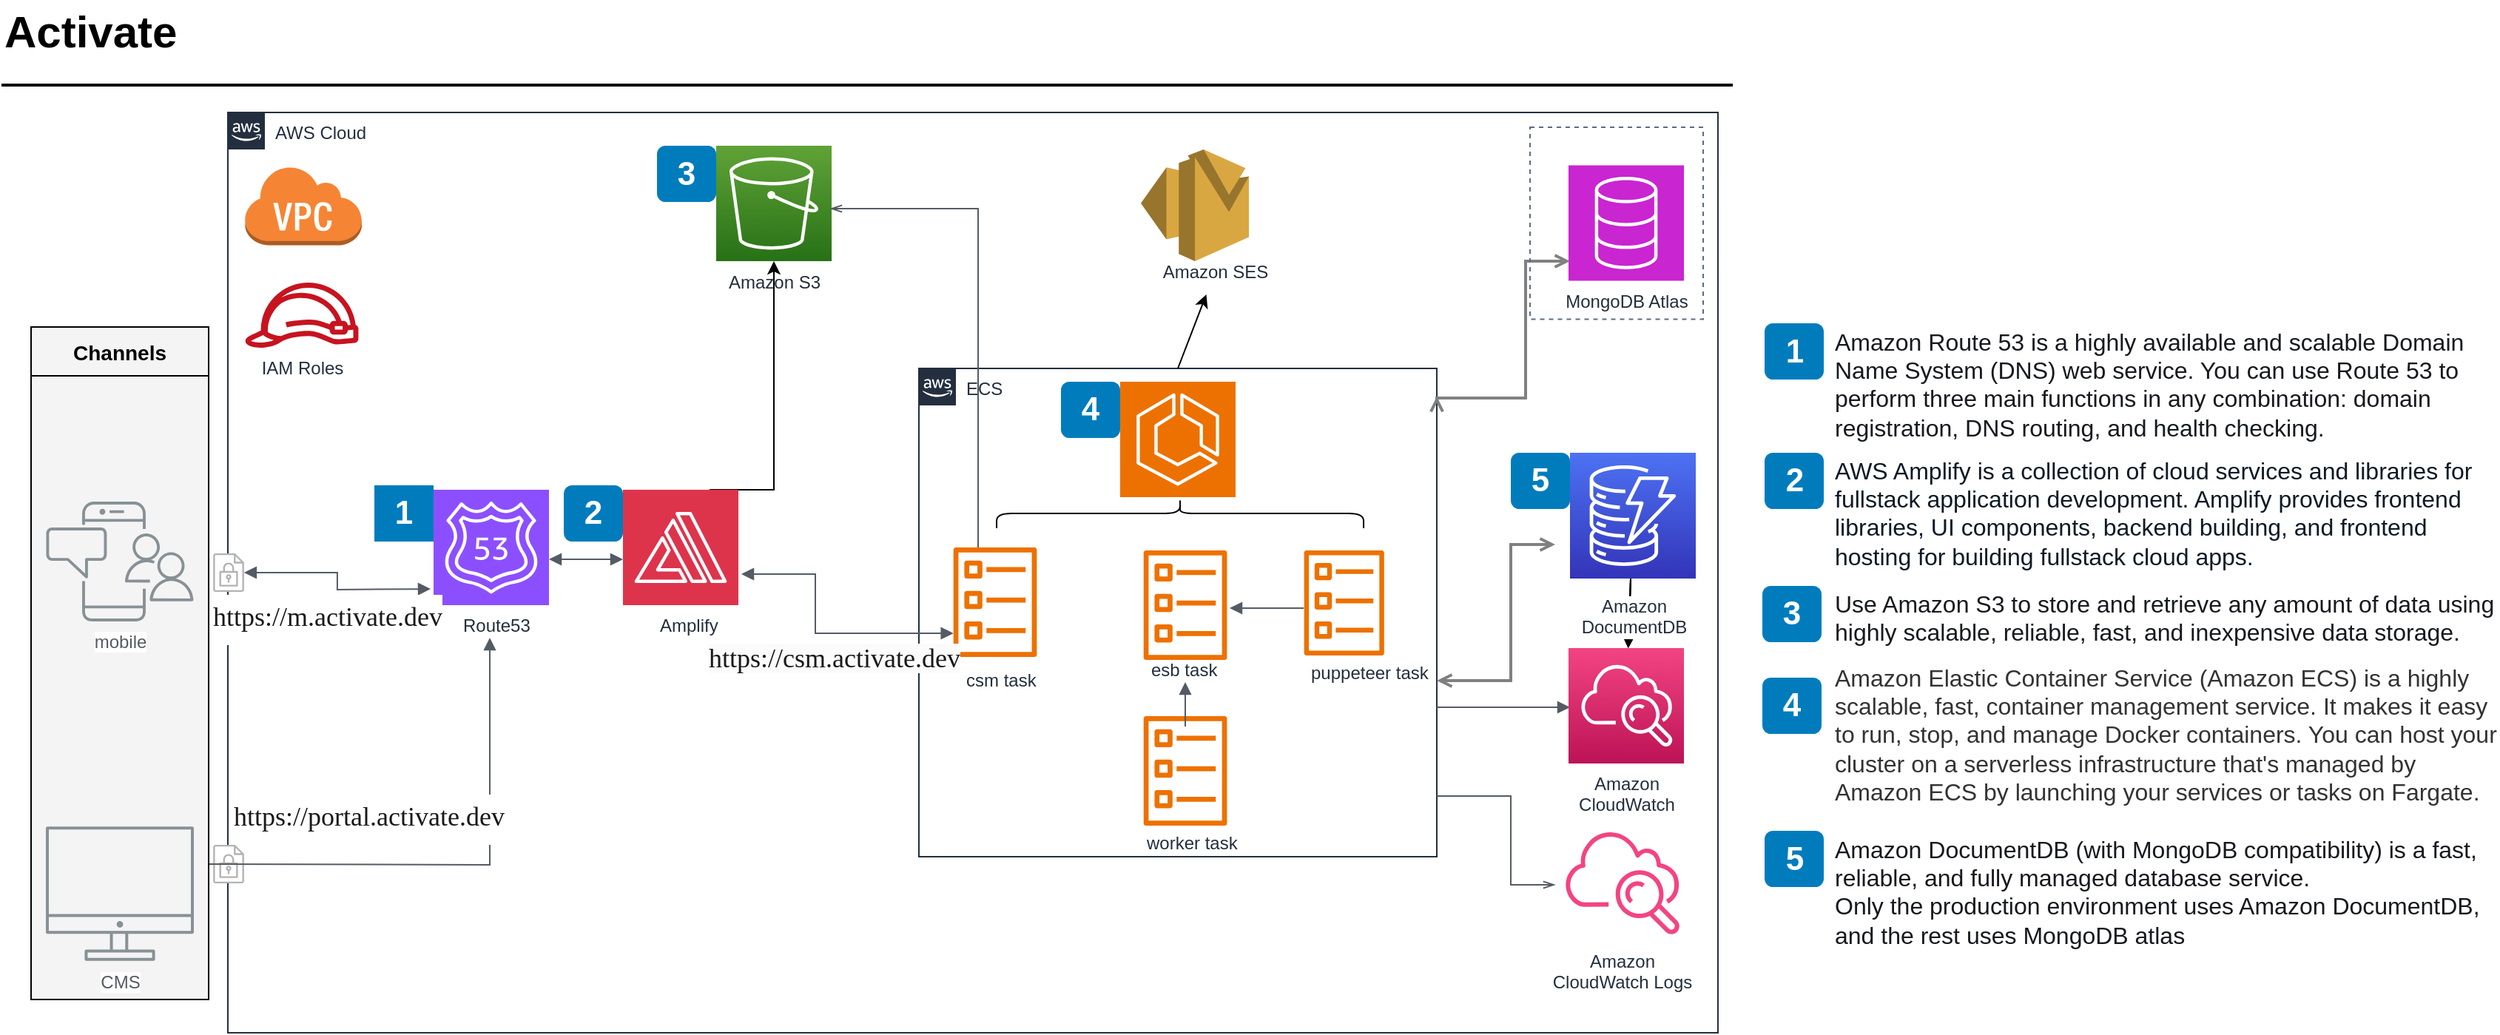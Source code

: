 <mxfile version="24.6.5" type="github">
  <diagram id="oN_dZjyq7tLWCpyC6PZo" name="Page-3">
    <mxGraphModel dx="2524" dy="353" grid="1" gridSize="10" guides="1" tooltips="1" connect="1" arrows="1" fold="1" page="1" pageScale="1" pageWidth="850" pageHeight="1100" math="0" shadow="0">
      <root>
        <mxCell id="0" />
        <mxCell id="1" parent="0" />
        <mxCell id="nvhKP5HM8xwmb2Cr7Fva-1" value="AWS Cloud" style="points=[[0,0],[0.25,0],[0.5,0],[0.75,0],[1,0],[1,0.25],[1,0.5],[1,0.75],[1,1],[0.75,1],[0.5,1],[0.25,1],[0,1],[0,0.75],[0,0.5],[0,0.25]];outlineConnect=0;gradientColor=none;html=1;whiteSpace=wrap;fontSize=12;fontStyle=0;shape=mxgraph.aws4.group;grIcon=mxgraph.aws4.group_aws_cloud_alt;strokeColor=#232F3E;fillColor=none;verticalAlign=top;align=left;spacingLeft=30;fontColor=#232F3E;dashed=0;labelBackgroundColor=none;container=1;pointerEvents=0;collapsible=0;recursiveResize=0;" vertex="1" parent="1">
          <mxGeometry x="-697" y="88" width="1007" height="622" as="geometry" />
        </mxCell>
        <mxCell id="2ERiE-DVfAWmRAEf4H8A-1" value="" style="sketch=0;points=[[0,0,0],[0.25,0,0],[0.5,0,0],[0.75,0,0],[1,0,0],[0,1,0],[0.25,1,0],[0.5,1,0],[0.75,1,0],[1,1,0],[0,0.25,0],[0,0.5,0],[0,0.75,0],[1,0.25,0],[1,0.5,0],[1,0.75,0]];outlineConnect=0;fontColor=#232F3E;fillColor=#8C4FFF;strokeColor=#ffffff;dashed=0;verticalLabelPosition=bottom;verticalAlign=top;align=center;html=1;fontSize=12;fontStyle=0;aspect=fixed;shape=mxgraph.aws4.resourceIcon;resIcon=mxgraph.aws4.route_53;" vertex="1" parent="nvhKP5HM8xwmb2Cr7Fva-1">
          <mxGeometry x="139" y="255" width="78" height="78" as="geometry" />
        </mxCell>
        <mxCell id="nvhKP5HM8xwmb2Cr7Fva-65" value="Amazon S3" style="outlineConnect=0;fontColor=#232F3E;gradientColor=#60A337;gradientDirection=north;fillColor=#277116;strokeColor=#ffffff;dashed=0;verticalLabelPosition=bottom;verticalAlign=top;align=center;html=1;fontSize=12;fontStyle=0;aspect=fixed;shape=mxgraph.aws4.resourceIcon;resIcon=mxgraph.aws4.s3;labelBackgroundColor=none;" vertex="1" parent="nvhKP5HM8xwmb2Cr7Fva-1">
          <mxGeometry x="330" y="22.5" width="78" height="78" as="geometry" />
        </mxCell>
        <mxCell id="nvhKP5HM8xwmb2Cr7Fva-62" value="1" style="rounded=1;whiteSpace=wrap;html=1;fillColor=#007CBD;strokeColor=none;fontColor=#FFFFFF;fontStyle=1;fontSize=22;labelBackgroundColor=none;arcSize=0;" vertex="1" parent="nvhKP5HM8xwmb2Cr7Fva-1">
          <mxGeometry x="99" y="252" width="40" height="38" as="geometry" />
        </mxCell>
        <mxCell id="2ERiE-DVfAWmRAEf4H8A-4" value="2" style="rounded=1;whiteSpace=wrap;html=1;fillColor=#007CBD;strokeColor=none;fontColor=#FFFFFF;fontStyle=1;fontSize=22;labelBackgroundColor=none;" vertex="1" parent="nvhKP5HM8xwmb2Cr7Fva-1">
          <mxGeometry x="227" y="252" width="40" height="38" as="geometry" />
        </mxCell>
        <mxCell id="ofdgv1xV2ZphtMdpXVPZ-7" style="edgeStyle=orthogonalEdgeStyle;rounded=0;orthogonalLoop=1;jettySize=auto;html=1;exitX=0.75;exitY=0;exitDx=0;exitDy=0;exitPerimeter=0;" edge="1" parent="nvhKP5HM8xwmb2Cr7Fva-1" source="ofdgv1xV2ZphtMdpXVPZ-1" target="nvhKP5HM8xwmb2Cr7Fva-65">
          <mxGeometry relative="1" as="geometry">
            <Array as="points">
              <mxPoint x="369" y="255" />
            </Array>
          </mxGeometry>
        </mxCell>
        <mxCell id="ofdgv1xV2ZphtMdpXVPZ-1" value="" style="sketch=0;points=[[0,0,0],[0.25,0,0],[0.5,0,0],[0.75,0,0],[1,0,0],[0,1,0],[0.25,1,0],[0.5,1,0],[0.75,1,0],[1,1,0],[0,0.25,0],[0,0.5,0],[0,0.75,0],[1,0.25,0],[1,0.5,0],[1,0.75,0]];outlineConnect=0;fontColor=#232F3E;fillColor=#DD344C;strokeColor=#ffffff;dashed=0;verticalLabelPosition=bottom;verticalAlign=top;align=center;html=1;fontSize=12;fontStyle=0;aspect=fixed;shape=mxgraph.aws4.resourceIcon;resIcon=mxgraph.aws4.amplify;" vertex="1" parent="nvhKP5HM8xwmb2Cr7Fva-1">
          <mxGeometry x="267" y="255" width="78" height="78" as="geometry" />
        </mxCell>
        <mxCell id="ofdgv1xV2ZphtMdpXVPZ-2" value="" style="edgeStyle=orthogonalEdgeStyle;html=1;endArrow=block;elbow=vertical;startArrow=block;startFill=1;endFill=1;strokeColor=#545B64;rounded=0;" edge="1" parent="nvhKP5HM8xwmb2Cr7Fva-1">
          <mxGeometry width="100" relative="1" as="geometry">
            <mxPoint x="217" y="302" as="sourcePoint" />
            <mxPoint x="267" y="302" as="targetPoint" />
          </mxGeometry>
        </mxCell>
        <mxCell id="nvhKP5HM8xwmb2Cr7Fva-63" value="3" style="rounded=1;whiteSpace=wrap;html=1;fillColor=#007CBD;strokeColor=none;fontColor=#FFFFFF;fontStyle=1;fontSize=22;labelBackgroundColor=none;" vertex="1" parent="nvhKP5HM8xwmb2Cr7Fva-1">
          <mxGeometry x="290" y="22.5" width="40" height="38" as="geometry" />
        </mxCell>
        <mxCell id="c7yBR3n4T7XLjnJSdbYd-3" value="&lt;div style=&quot;text-align: center;&quot;&gt;&lt;font color=&quot;#232f3e&quot;&gt;&lt;span style=&quot;text-wrap: nowrap; background-color: rgb(255, 255, 255);&quot;&gt;Amplify&lt;/span&gt;&lt;/font&gt;&lt;/div&gt;" style="text;whiteSpace=wrap;html=1;" vertex="1" parent="nvhKP5HM8xwmb2Cr7Fva-1">
          <mxGeometry x="289.5" y="333" width="33" height="27" as="geometry" />
        </mxCell>
        <mxCell id="c7yBR3n4T7XLjnJSdbYd-4" value="&lt;div style=&quot;text-align: center;&quot;&gt;&lt;font color=&quot;#232f3e&quot;&gt;&lt;span style=&quot;text-wrap: nowrap; background-color: rgb(255, 255, 255);&quot;&gt;Route53&lt;/span&gt;&lt;/font&gt;&lt;/div&gt;" style="text;whiteSpace=wrap;html=1;" vertex="1" parent="nvhKP5HM8xwmb2Cr7Fva-1">
          <mxGeometry x="157" y="333" width="33" height="40" as="geometry" />
        </mxCell>
        <mxCell id="nvhKP5HM8xwmb2Cr7Fva-104" value="" style="group" vertex="1" connectable="0" parent="nvhKP5HM8xwmb2Cr7Fva-1">
          <mxGeometry x="-10.0" y="495" width="21" height="26" as="geometry" />
        </mxCell>
        <mxCell id="nvhKP5HM8xwmb2Cr7Fva-105" value="" style="rounded=0;whiteSpace=wrap;html=1;labelBackgroundColor=#ffffff;fontSize=14;align=center;strokeColor=none;" vertex="1" parent="nvhKP5HM8xwmb2Cr7Fva-104">
          <mxGeometry width="21" height="26" as="geometry" />
        </mxCell>
        <mxCell id="nvhKP5HM8xwmb2Cr7Fva-106" value="" style="outlineConnect=0;fontColor=#232F3E;gradientColor=none;fillColor=#B3B3B3;strokeColor=none;dashed=0;verticalLabelPosition=bottom;verticalAlign=top;align=center;html=1;fontSize=12;fontStyle=0;aspect=fixed;pointerEvents=1;shape=mxgraph.aws4.encrypted_data;labelBackgroundColor=#ffffff;" vertex="1" parent="nvhKP5HM8xwmb2Cr7Fva-104">
          <mxGeometry width="21" height="26" as="geometry" />
        </mxCell>
        <UserObject label="&lt;meta charset=&quot;utf-8&quot;&gt;&lt;p style=&quot;forced-color-adjust: none; white-space-collapse: preserve; margin: 0px; line-height: 1px;&quot;&gt;&lt;span style=&quot;forced-color-adjust: none; font-family: &amp;quot;Microsoft YaHei&amp;quot;; color: rgb(25, 25, 25);&quot;&gt;&lt;font style=&quot;forced-color-adjust: none; font-size: 18px;&quot;&gt;&lt;br class=&quot;Apple-interchange-newline&quot;&gt;&lt;br style=&quot;forced-color-adjust: none;&quot;&gt;&lt;/font&gt;&lt;/span&gt;&lt;/p&gt;&lt;p style=&quot;forced-color-adjust: none; white-space-collapse: preserve; margin: 0px; line-height: 1px;&quot;&gt;&lt;span style=&quot;forced-color-adjust: none; font-family: &amp;quot;Microsoft YaHei&amp;quot;; color: rgb(25, 25, 25);&quot;&gt;&lt;font style=&quot;forced-color-adjust: none; font-size: 18px;&quot;&gt;&lt;br style=&quot;forced-color-adjust: none;&quot;&gt;&lt;/font&gt;&lt;/span&gt;&lt;/p&gt;&lt;p style=&quot;forced-color-adjust: none; white-space-collapse: preserve; margin: 0px; line-height: 1px;&quot;&gt;&lt;span style=&quot;forced-color-adjust: none; font-family: &amp;quot;Microsoft YaHei&amp;quot;; color: rgb(25, 25, 25);&quot;&gt;&lt;font style=&quot;forced-color-adjust: none; font-size: 18px;&quot;&gt;&lt;br style=&quot;forced-color-adjust: none;&quot;&gt;&lt;/font&gt;&lt;/span&gt;&lt;/p&gt;&lt;p style=&quot;forced-color-adjust: none; white-space-collapse: preserve; margin: 0px; line-height: 1px;&quot;&gt;&lt;span style=&quot;forced-color-adjust: none; font-family: &amp;quot;Microsoft YaHei&amp;quot;; color: rgb(25, 25, 25);&quot;&gt;&lt;font style=&quot;forced-color-adjust: none; font-size: 18px;&quot;&gt;&lt;br style=&quot;forced-color-adjust: none;&quot;&gt;&lt;/font&gt;&lt;/span&gt;&lt;/p&gt;&lt;p style=&quot;forced-color-adjust: none; white-space-collapse: preserve; margin: 0px; line-height: 1px;&quot;&gt;&lt;span style=&quot;forced-color-adjust: none; font-family: &amp;quot;Microsoft YaHei&amp;quot;; color: rgb(25, 25, 25);&quot;&gt;&lt;font style=&quot;forced-color-adjust: none; font-size: 18px;&quot;&gt;https://portal.activate.dev&lt;/font&gt;&lt;/span&gt;&lt;/p&gt;&lt;p style=&quot;forced-color-adjust: none; white-space-collapse: preserve; margin: 0px; line-height: 16px; font-family: &amp;quot;Microsoft YaHei&amp;quot;; font-size: 12pt;&quot;&gt;&lt;br style=&quot;forced-color-adjust: none; color: rgb(0, 0, 0); font-family: &amp;quot;Microsoft YaHei&amp;quot;; font-size: 16px; font-style: normal; font-variant-ligatures: normal; font-variant-caps: normal; font-weight: 400; letter-spacing: normal; orphans: 2; text-align: left; text-indent: 0px; text-transform: none; widows: 2; word-spacing: 0px; -webkit-text-stroke-width: 0px; white-space: pre-wrap; background-color: rgb(251, 251, 251); text-decoration-thickness: initial; text-decoration-style: initial; text-decoration-color: initial;&quot;&gt;&lt;/p&gt;" link="&lt;meta charset=&quot;utf-8&quot;&gt;&lt;p style=&quot;forced-color-adjust: none; white-space-collapse: preserve; margin: 0px; line-height: 1px;&quot;&gt;&lt;span style=&quot;forced-color-adjust: none; font-family: &amp;quot;Microsoft YaHei&amp;quot;; color: rgb(25, 25, 25);&quot;&gt;&lt;font style=&quot;forced-color-adjust: none; font-size: 18px;&quot;&gt;&lt;br class=&quot;Apple-interchange-newline&quot;&gt;&lt;br style=&quot;forced-color-adjust: none;&quot;&gt;&lt;/font&gt;&lt;/span&gt;&lt;/p&gt;&lt;p style=&quot;forced-color-adjust: none; white-space-collapse: preserve; margin: 0px; line-height: 1px;&quot;&gt;&lt;span style=&quot;forced-color-adjust: none; font-family: &amp;quot;Microsoft YaHei&amp;quot;; color: rgb(25, 25, 25);&quot;&gt;&lt;font style=&quot;forced-color-adjust: none; font-size: 18px;&quot;&gt;&lt;br style=&quot;forced-color-adjust: none;&quot;&gt;&lt;/font&gt;&lt;/span&gt;&lt;/p&gt;&lt;p style=&quot;forced-color-adjust: none; white-space-collapse: preserve; margin: 0px; line-height: 1px;&quot;&gt;&lt;span style=&quot;forced-color-adjust: none; font-family: &amp;quot;Microsoft YaHei&amp;quot;; color: rgb(25, 25, 25);&quot;&gt;&lt;font style=&quot;forced-color-adjust: none; font-size: 18px;&quot;&gt;&lt;br style=&quot;forced-color-adjust: none;&quot;&gt;&lt;/font&gt;&lt;/span&gt;&lt;/p&gt;&lt;p style=&quot;forced-color-adjust: none; white-space-collapse: preserve; margin: 0px; line-height: 1px;&quot;&gt;&lt;span style=&quot;forced-color-adjust: none; font-family: &amp;quot;Microsoft YaHei&amp;quot;; color: rgb(25, 25, 25);&quot;&gt;&lt;font style=&quot;forced-color-adjust: none; font-size: 18px;&quot;&gt;&lt;br style=&quot;forced-color-adjust: none;&quot;&gt;&lt;/font&gt;&lt;/span&gt;&lt;/p&gt;&lt;p style=&quot;forced-color-adjust: none; white-space-collapse: preserve; margin: 0px; line-height: 1px;&quot;&gt;&lt;span style=&quot;forced-color-adjust: none; font-family: &amp;quot;Microsoft YaHei&amp;quot;; color: rgb(25, 25, 25);&quot;&gt;&lt;font style=&quot;forced-color-adjust: none; font-size: 18px;&quot;&gt;https://portal.activate.dev&lt;/font&gt;&lt;/span&gt;&lt;/p&gt;&lt;p style=&quot;forced-color-adjust: none; white-space-collapse: preserve; margin: 0px; line-height: 16px; font-family: &amp;quot;Microsoft YaHei&amp;quot;; font-size: 12pt;&quot;&gt;&lt;br style=&quot;forced-color-adjust: none; color: rgb(0, 0, 0); font-family: &amp;quot;Microsoft YaHei&amp;quot;; font-size: 16px; font-style: normal; font-variant-ligatures: normal; font-variant-caps: normal; font-weight: 400; letter-spacing: normal; orphans: 2; text-align: left; text-indent: 0px; text-transform: none; widows: 2; word-spacing: 0px; -webkit-text-stroke-width: 0px; white-space: pre-wrap; background-color: rgb(251, 251, 251); text-decoration-thickness: initial; text-decoration-style: initial; text-decoration-color: initial;&quot;&gt;&lt;/p&gt;" id="2ERiE-DVfAWmRAEf4H8A-10">
          <mxCell style="edgeStyle=orthogonalEdgeStyle;html=1;endArrow=block;elbow=vertical;startArrow=block;startFill=1;endFill=1;strokeColor=#545B64;rounded=0;entryX=0.606;entryY=0.55;entryDx=0;entryDy=0;entryPerimeter=0;" edge="1" parent="nvhKP5HM8xwmb2Cr7Fva-104" target="c7yBR3n4T7XLjnJSdbYd-4">
            <mxGeometry x="-0.334" y="31" width="100" relative="1" as="geometry">
              <mxPoint x="-13.0" y="13" as="sourcePoint" />
              <mxPoint x="136.0" y="-99" as="targetPoint" />
              <mxPoint as="offset" />
            </mxGeometry>
          </mxCell>
        </UserObject>
        <mxCell id="c7yBR3n4T7XLjnJSdbYd-53" value="ECS" style="points=[[0,0],[0.25,0],[0.5,0],[0.75,0],[1,0],[1,0.25],[1,0.5],[1,0.75],[1,1],[0.75,1],[0.5,1],[0.25,1],[0,1],[0,0.75],[0,0.5],[0,0.25]];outlineConnect=0;gradientColor=none;html=1;whiteSpace=wrap;fontSize=12;fontStyle=0;container=1;pointerEvents=0;collapsible=0;recursiveResize=0;shape=mxgraph.aws4.group;grIcon=mxgraph.aws4.group_aws_cloud_alt;strokeColor=#232F3E;fillColor=none;verticalAlign=top;align=left;spacingLeft=30;fontColor=#232F3E;dashed=0;" vertex="1" parent="nvhKP5HM8xwmb2Cr7Fva-1">
          <mxGeometry x="467" y="173" width="350" height="330" as="geometry" />
        </mxCell>
        <mxCell id="7A9sbMXcNeyiRrZDGs7s-1" value="" style="sketch=0;points=[[0,0,0],[0.25,0,0],[0.5,0,0],[0.75,0,0],[1,0,0],[0,1,0],[0.25,1,0],[0.5,1,0],[0.75,1,0],[1,1,0],[0,0.25,0],[0,0.5,0],[0,0.75,0],[1,0.25,0],[1,0.5,0],[1,0.75,0]];outlineConnect=0;fontColor=#232F3E;fillColor=#ED7100;strokeColor=#ffffff;dashed=0;verticalLabelPosition=bottom;verticalAlign=top;align=center;html=1;fontSize=12;fontStyle=0;aspect=fixed;shape=mxgraph.aws4.resourceIcon;resIcon=mxgraph.aws4.ecs;" vertex="1" parent="c7yBR3n4T7XLjnJSdbYd-53">
          <mxGeometry x="136" y="9" width="78" height="78" as="geometry" />
        </mxCell>
        <mxCell id="c7yBR3n4T7XLjnJSdbYd-1" value="" style="sketch=0;outlineConnect=0;fontColor=#232F3E;gradientColor=none;fillColor=#ED7100;strokeColor=none;dashed=0;verticalLabelPosition=bottom;verticalAlign=top;align=center;html=1;fontSize=12;fontStyle=0;aspect=fixed;pointerEvents=1;shape=mxgraph.aws4.ecs_task;" vertex="1" parent="c7yBR3n4T7XLjnJSdbYd-53">
          <mxGeometry x="23" y="121" width="57.04" height="74" as="geometry" />
        </mxCell>
        <mxCell id="c7yBR3n4T7XLjnJSdbYd-5" value="&lt;div style=&quot;text-align: center;&quot;&gt;&lt;font color=&quot;#232f3e&quot;&gt;&lt;span style=&quot;text-wrap: nowrap; background-color: rgb(255, 255, 255);&quot;&gt;csm task&lt;/span&gt;&lt;/font&gt;&lt;/div&gt;" style="text;whiteSpace=wrap;html=1;" vertex="1" parent="c7yBR3n4T7XLjnJSdbYd-53">
          <mxGeometry x="30" y="197" width="50" height="25" as="geometry" />
        </mxCell>
        <mxCell id="c7yBR3n4T7XLjnJSdbYd-6" value="" style="sketch=0;outlineConnect=0;fontColor=#232F3E;gradientColor=none;fillColor=#ED7100;strokeColor=none;dashed=0;verticalLabelPosition=bottom;verticalAlign=top;align=center;html=1;fontSize=12;fontStyle=0;aspect=fixed;pointerEvents=1;shape=mxgraph.aws4.ecs_task;" vertex="1" parent="c7yBR3n4T7XLjnJSdbYd-53">
          <mxGeometry x="151.52" y="123" width="57.04" height="74" as="geometry" />
        </mxCell>
        <mxCell id="c7yBR3n4T7XLjnJSdbYd-7" value="&lt;div style=&quot;text-align: center;&quot;&gt;&lt;font color=&quot;#232f3e&quot;&gt;&lt;span style=&quot;text-wrap: nowrap; background-color: rgb(255, 255, 255);&quot;&gt;esb task&lt;/span&gt;&lt;/font&gt;&lt;/div&gt;" style="text;whiteSpace=wrap;html=1;" vertex="1" parent="c7yBR3n4T7XLjnJSdbYd-53">
          <mxGeometry x="155.04" y="189.5" width="50" height="40" as="geometry" />
        </mxCell>
        <mxCell id="c7yBR3n4T7XLjnJSdbYd-9" value="&lt;div style=&quot;text-align: center;&quot;&gt;&lt;font color=&quot;#232f3e&quot;&gt;&lt;span style=&quot;text-wrap: nowrap; background-color: rgb(255, 255, 255);&quot;&gt;worker task&lt;/span&gt;&lt;/font&gt;&lt;/div&gt;" style="text;whiteSpace=wrap;html=1;" vertex="1" parent="c7yBR3n4T7XLjnJSdbYd-53">
          <mxGeometry x="151.52" y="307" width="50" height="40" as="geometry" />
        </mxCell>
        <mxCell id="c7yBR3n4T7XLjnJSdbYd-10" value="" style="sketch=0;outlineConnect=0;fontColor=#232F3E;gradientColor=none;fillColor=#ED7100;strokeColor=none;dashed=0;verticalLabelPosition=bottom;verticalAlign=top;align=center;html=1;fontSize=12;fontStyle=0;aspect=fixed;pointerEvents=1;shape=mxgraph.aws4.ecs_task;" vertex="1" parent="c7yBR3n4T7XLjnJSdbYd-53">
          <mxGeometry x="260" y="123" width="54.73" height="71" as="geometry" />
        </mxCell>
        <mxCell id="c7yBR3n4T7XLjnJSdbYd-11" value="&lt;div style=&quot;text-align: center;&quot;&gt;&lt;font color=&quot;#232f3e&quot;&gt;&lt;span style=&quot;text-wrap: nowrap; background-color: rgb(255, 255, 255);&quot;&gt;puppeteer task&lt;/span&gt;&lt;/font&gt;&lt;/div&gt;" style="text;whiteSpace=wrap;html=1;" vertex="1" parent="c7yBR3n4T7XLjnJSdbYd-53">
          <mxGeometry x="262.52" y="192" width="50" height="40" as="geometry" />
        </mxCell>
        <mxCell id="c7yBR3n4T7XLjnJSdbYd-54" value="" style="sketch=0;outlineConnect=0;fontColor=#232F3E;gradientColor=none;fillColor=#ED7100;strokeColor=none;dashed=0;verticalLabelPosition=bottom;verticalAlign=top;align=center;html=1;fontSize=12;fontStyle=0;aspect=fixed;pointerEvents=1;shape=mxgraph.aws4.ecs_task;" vertex="1" parent="c7yBR3n4T7XLjnJSdbYd-53">
          <mxGeometry x="151.52" y="235" width="57.04" height="74" as="geometry" />
        </mxCell>
        <mxCell id="c7yBR3n4T7XLjnJSdbYd-93" value="" style="edgeStyle=orthogonalEdgeStyle;html=1;endArrow=block;elbow=vertical;startArrow=none;endFill=1;strokeColor=#545B64;rounded=0;" edge="1" parent="c7yBR3n4T7XLjnJSdbYd-53">
          <mxGeometry width="100" relative="1" as="geometry">
            <mxPoint x="180" y="242" as="sourcePoint" />
            <mxPoint x="180" y="212" as="targetPoint" />
          </mxGeometry>
        </mxCell>
        <mxCell id="c7yBR3n4T7XLjnJSdbYd-94" value="" style="edgeStyle=orthogonalEdgeStyle;html=1;endArrow=none;elbow=vertical;startArrow=block;startFill=1;strokeColor=#545B64;rounded=0;" edge="1" parent="c7yBR3n4T7XLjnJSdbYd-53">
          <mxGeometry width="100" relative="1" as="geometry">
            <mxPoint x="210" y="162" as="sourcePoint" />
            <mxPoint x="260" y="162" as="targetPoint" />
          </mxGeometry>
        </mxCell>
        <mxCell id="c7yBR3n4T7XLjnJSdbYd-95" value="" style="shape=curlyBracket;whiteSpace=wrap;html=1;rounded=1;flipH=1;labelPosition=right;verticalLabelPosition=middle;align=left;verticalAlign=middle;rotation=-90;" vertex="1" parent="c7yBR3n4T7XLjnJSdbYd-53">
          <mxGeometry x="166.52" y="-26" width="20" height="248" as="geometry" />
        </mxCell>
        <mxCell id="nvhKP5HM8xwmb2Cr7Fva-91" value="4" style="rounded=1;whiteSpace=wrap;html=1;fillColor=#007CBD;strokeColor=none;fontColor=#FFFFFF;fontStyle=1;fontSize=22;labelBackgroundColor=none;" vertex="1" parent="c7yBR3n4T7XLjnJSdbYd-53">
          <mxGeometry x="96" y="9" width="40" height="38" as="geometry" />
        </mxCell>
        <mxCell id="1p68aLotlaid3wazq8v--7" value="" style="edgeStyle=orthogonalEdgeStyle;html=1;endArrow=block;elbow=vertical;startArrow=none;endFill=1;strokeColor=#545B64;rounded=0;" edge="1" parent="c7yBR3n4T7XLjnJSdbYd-53">
          <mxGeometry width="100" relative="1" as="geometry">
            <mxPoint x="350" y="229" as="sourcePoint" />
            <mxPoint x="440" y="229" as="targetPoint" />
          </mxGeometry>
        </mxCell>
        <mxCell id="c7yBR3n4T7XLjnJSdbYd-65" value="" style="edgeStyle=orthogonalEdgeStyle;html=1;endArrow=none;elbow=vertical;startArrow=openThin;startFill=0;strokeColor=#545B64;rounded=0;" edge="1" parent="nvhKP5HM8xwmb2Cr7Fva-1" target="c7yBR3n4T7XLjnJSdbYd-1">
          <mxGeometry width="100" relative="1" as="geometry">
            <mxPoint x="407" y="65" as="sourcePoint" />
            <mxPoint x="507" y="65" as="targetPoint" />
            <Array as="points">
              <mxPoint x="507" y="65" />
            </Array>
          </mxGeometry>
        </mxCell>
        <UserObject label="&lt;span style=&quot;color: rgb(25, 25, 25); font-family: &amp;quot;Microsoft YaHei&amp;quot;; font-size: 18px; font-style: normal; font-variant-ligatures: normal; font-variant-caps: normal; font-weight: 400; letter-spacing: normal; orphans: 2; text-align: left; text-indent: 0px; text-transform: none; widows: 2; word-spacing: 0px; -webkit-text-stroke-width: 0px; white-space: pre-wrap; background-color: rgb(251, 251, 251); text-decoration-thickness: initial; text-decoration-style: initial; text-decoration-color: initial; display: inline !important; float: none;&quot;&gt;https://csm.activate.dev&lt;/span&gt;" link="&lt;span style=&quot;color: rgb(25, 25, 25); font-family: &amp;quot;Microsoft YaHei&amp;quot;; font-size: 18px; font-style: normal; font-variant-ligatures: normal; font-variant-caps: normal; font-weight: 400; letter-spacing: normal; orphans: 2; text-align: left; text-indent: 0px; text-transform: none; widows: 2; word-spacing: 0px; -webkit-text-stroke-width: 0px; white-space: pre-wrap; background-color: rgb(251, 251, 251); text-decoration-thickness: initial; text-decoration-style: initial; text-decoration-color: initial; display: inline !important; float: none;&quot;&gt;https://m.activate.dev&lt;/span&gt;" id="c7yBR3n4T7XLjnJSdbYd-76">
          <mxCell style="text;whiteSpace=wrap;html=1;" vertex="1" parent="nvhKP5HM8xwmb2Cr7Fva-1">
            <mxGeometry x="322.5" y="352" width="190" height="50" as="geometry" />
          </mxCell>
        </UserObject>
        <mxCell id="c7yBR3n4T7XLjnJSdbYd-96" value="" style="outlineConnect=0;dashed=0;verticalLabelPosition=bottom;verticalAlign=top;align=center;html=1;shape=mxgraph.aws3.ses;fillColor=#D9A741;gradientColor=none;" vertex="1" parent="nvhKP5HM8xwmb2Cr7Fva-1">
          <mxGeometry x="617" y="25" width="73" height="75.5" as="geometry" />
        </mxCell>
        <mxCell id="wa8ynL8fI9HxT8jH8f1H-2" value="" style="edgeStyle=none;rounded=0;orthogonalLoop=1;jettySize=auto;html=1;" edge="1" parent="nvhKP5HM8xwmb2Cr7Fva-1" source="xPJT9Stf68ofQnfXHzNw-1" target="xPJT9Stf68ofQnfXHzNw-3">
          <mxGeometry relative="1" as="geometry" />
        </mxCell>
        <mxCell id="wa8ynL8fI9HxT8jH8f1H-3" value="" style="edgeStyle=none;rounded=0;orthogonalLoop=1;jettySize=auto;html=1;" edge="1" parent="nvhKP5HM8xwmb2Cr7Fva-1" source="xPJT9Stf68ofQnfXHzNw-1" target="xPJT9Stf68ofQnfXHzNw-3">
          <mxGeometry relative="1" as="geometry" />
        </mxCell>
        <mxCell id="wa8ynL8fI9HxT8jH8f1H-4" value="" style="edgeStyle=none;rounded=0;orthogonalLoop=1;jettySize=auto;html=1;" edge="1" parent="nvhKP5HM8xwmb2Cr7Fva-1" source="xPJT9Stf68ofQnfXHzNw-1" target="xPJT9Stf68ofQnfXHzNw-3">
          <mxGeometry relative="1" as="geometry" />
        </mxCell>
        <mxCell id="xPJT9Stf68ofQnfXHzNw-1" value="Amazon&lt;br&gt;DocumentDB" style="outlineConnect=0;fontColor=#232F3E;gradientColor=#4D72F3;gradientDirection=north;fillColor=#3334B9;strokeColor=#ffffff;dashed=0;verticalLabelPosition=bottom;verticalAlign=top;align=center;html=1;fontSize=12;fontStyle=0;aspect=fixed;shape=mxgraph.aws4.resourceIcon;resIcon=mxgraph.aws4.dynamodb;labelBackgroundColor=#ffffff;spacingTop=5;" vertex="1" parent="nvhKP5HM8xwmb2Cr7Fva-1">
          <mxGeometry x="907" y="230" width="85" height="85" as="geometry" />
        </mxCell>
        <mxCell id="xPJT9Stf68ofQnfXHzNw-3" value="Amazon&lt;br&gt;CloudWatch&lt;br&gt;" style="outlineConnect=0;fontColor=#232F3E;gradientColor=#F34482;gradientDirection=north;fillColor=#BC1356;strokeColor=#ffffff;dashed=0;verticalLabelPosition=bottom;verticalAlign=top;align=center;html=1;fontSize=12;fontStyle=0;aspect=fixed;shape=mxgraph.aws4.resourceIcon;resIcon=mxgraph.aws4.cloudwatch;labelBackgroundColor=#ffffff;" vertex="1" parent="nvhKP5HM8xwmb2Cr7Fva-1">
          <mxGeometry x="906.0" y="362" width="78" height="78" as="geometry" />
        </mxCell>
        <mxCell id="pndnJOXuF24JS8JKWzcY-1" value="IAM Roles" style="outlineConnect=0;fontColor=#232F3E;gradientColor=none;fillColor=#C7131F;strokeColor=none;dashed=0;verticalLabelPosition=bottom;verticalAlign=top;align=center;html=1;fontSize=12;fontStyle=0;aspect=fixed;pointerEvents=1;shape=mxgraph.aws4.role;labelBackgroundColor=#ffffff;" vertex="1" parent="nvhKP5HM8xwmb2Cr7Fva-1">
          <mxGeometry x="11.0" y="115" width="78" height="44" as="geometry" />
        </mxCell>
        <mxCell id="pndnJOXuF24JS8JKWzcY-2" value="Amazon&lt;br&gt;CloudWatch Logs&lt;br&gt;" style="outlineConnect=0;fontColor=#232F3E;gradientColor=none;gradientDirection=north;fillColor=#F34482;strokeColor=none;dashed=0;verticalLabelPosition=bottom;verticalAlign=top;align=center;html=1;fontSize=12;fontStyle=0;aspect=fixed;shape=mxgraph.aws4.cloudwatch;labelBackgroundColor=#ffffff;" vertex="1" parent="nvhKP5HM8xwmb2Cr7Fva-1">
          <mxGeometry x="903.0" y="482" width="78" height="78" as="geometry" />
        </mxCell>
        <mxCell id="pndnJOXuF24JS8JKWzcY-4" value="" style="outlineConnect=0;dashed=0;verticalLabelPosition=bottom;verticalAlign=top;align=center;html=1;shape=mxgraph.aws3.virtual_private_cloud;fillColor=#F58534;gradientColor=none;" vertex="1" parent="nvhKP5HM8xwmb2Cr7Fva-1">
          <mxGeometry x="11" y="35.75" width="79.5" height="54" as="geometry" />
        </mxCell>
        <mxCell id="OcN_Lp90Ig2VBt2PdGqW-1" style="edgeStyle=orthogonalEdgeStyle;rounded=0;orthogonalLoop=1;jettySize=auto;html=1;startArrow=open;startFill=0;endArrow=open;endFill=0;strokeWidth=2;strokeColor=#808080;" edge="1" parent="nvhKP5HM8xwmb2Cr7Fva-1">
          <mxGeometry relative="1" as="geometry">
            <Array as="points">
              <mxPoint x="867" y="384" />
              <mxPoint x="867" y="292" />
            </Array>
            <mxPoint x="816.999" y="384" as="sourcePoint" />
            <mxPoint x="897" y="292" as="targetPoint" />
          </mxGeometry>
        </mxCell>
        <mxCell id="1p68aLotlaid3wazq8v--1" value="5" style="rounded=1;whiteSpace=wrap;html=1;fillColor=#007CBD;strokeColor=none;fontColor=#FFFFFF;fontStyle=1;fontSize=22;labelBackgroundColor=none;" vertex="1" parent="nvhKP5HM8xwmb2Cr7Fva-1">
          <mxGeometry x="867" y="230" width="40" height="38" as="geometry" />
        </mxCell>
        <mxCell id="vIbLw6qgS7vREDe--TYZ-4" value="&lt;span style=&quot;background-color: rgb(255, 255, 255);&quot;&gt;MongoDB Atlas&lt;/span&gt;" style="sketch=0;points=[[0,0,0],[0.25,0,0],[0.5,0,0],[0.75,0,0],[1,0,0],[0,1,0],[0.25,1,0],[0.5,1,0],[0.75,1,0],[1,1,0],[0,0.25,0],[0,0.5,0],[0,0.75,0],[1,0.25,0],[1,0.5,0],[1,0.75,0]];outlineConnect=0;fontColor=#232F3E;fillColor=#C925D1;strokeColor=#ffffff;dashed=0;verticalLabelPosition=bottom;verticalAlign=top;align=center;html=1;fontSize=12;fontStyle=0;aspect=fixed;shape=mxgraph.aws4.resourceIcon;resIcon=mxgraph.aws4.database;" vertex="1" parent="nvhKP5HM8xwmb2Cr7Fva-1">
          <mxGeometry x="906" y="35.75" width="78" height="78" as="geometry" />
        </mxCell>
        <mxCell id="1p68aLotlaid3wazq8v--9" style="edgeStyle=orthogonalEdgeStyle;rounded=0;orthogonalLoop=1;jettySize=auto;html=1;startArrow=open;startFill=0;endArrow=open;endFill=0;strokeWidth=2;strokeColor=#808080;" edge="1" parent="nvhKP5HM8xwmb2Cr7Fva-1">
          <mxGeometry relative="1" as="geometry">
            <Array as="points">
              <mxPoint x="877" y="193" />
              <mxPoint x="877" y="101" />
            </Array>
            <mxPoint x="817" y="192" as="sourcePoint" />
            <mxPoint x="907" y="100.5" as="targetPoint" />
          </mxGeometry>
        </mxCell>
        <mxCell id="1p68aLotlaid3wazq8v--10" value="" style="fillColor=none;strokeColor=#5A6C86;dashed=1;verticalAlign=top;fontStyle=0;fontColor=#5A6C86;whiteSpace=wrap;html=1;" vertex="1" parent="nvhKP5HM8xwmb2Cr7Fva-1">
          <mxGeometry x="880" y="10" width="117" height="129.75" as="geometry" />
        </mxCell>
        <mxCell id="LQm9NqKyg8-XJAKO3Nm_-1" value="" style="edgeStyle=orthogonalEdgeStyle;html=1;endArrow=block;elbow=vertical;startArrow=block;startFill=1;endFill=1;strokeColor=#545B64;rounded=0;" edge="1" parent="nvhKP5HM8xwmb2Cr7Fva-1" target="c7yBR3n4T7XLjnJSdbYd-1">
          <mxGeometry width="100" relative="1" as="geometry">
            <mxPoint x="347" y="312" as="sourcePoint" />
            <mxPoint x="447" y="312" as="targetPoint" />
            <Array as="points">
              <mxPoint x="397" y="312" />
              <mxPoint x="397" y="352" />
            </Array>
          </mxGeometry>
        </mxCell>
        <mxCell id="LQm9NqKyg8-XJAKO3Nm_-5" value="" style="edgeStyle=orthogonalEdgeStyle;html=1;endArrow=openThin;elbow=vertical;startArrow=none;endFill=0;strokeColor=#545B64;rounded=0;" edge="1" parent="nvhKP5HM8xwmb2Cr7Fva-1" source="c7yBR3n4T7XLjnJSdbYd-53">
          <mxGeometry width="100" relative="1" as="geometry">
            <mxPoint x="857" y="522" as="sourcePoint" />
            <mxPoint x="897" y="522" as="targetPoint" />
            <Array as="points">
              <mxPoint x="867" y="462" />
              <mxPoint x="867" y="522" />
            </Array>
          </mxGeometry>
        </mxCell>
        <mxCell id="nvhKP5HM8xwmb2Cr7Fva-110" value="" style="group" vertex="1" connectable="0" parent="nvhKP5HM8xwmb2Cr7Fva-1">
          <mxGeometry x="-10" y="298" width="21" height="26" as="geometry" />
        </mxCell>
        <mxCell id="nvhKP5HM8xwmb2Cr7Fva-111" value="" style="rounded=0;whiteSpace=wrap;html=1;labelBackgroundColor=#ffffff;fontSize=14;align=center;strokeColor=none;" vertex="1" parent="nvhKP5HM8xwmb2Cr7Fva-110">
          <mxGeometry width="21" height="26" as="geometry" />
        </mxCell>
        <mxCell id="nvhKP5HM8xwmb2Cr7Fva-112" value="" style="outlineConnect=0;fontColor=#232F3E;gradientColor=none;fillColor=#B3B3B3;strokeColor=none;dashed=0;verticalLabelPosition=bottom;verticalAlign=top;align=center;html=1;fontSize=12;fontStyle=0;aspect=fixed;pointerEvents=1;shape=mxgraph.aws4.encrypted_data;labelBackgroundColor=#ffffff;" vertex="1" parent="nvhKP5HM8xwmb2Cr7Fva-110">
          <mxGeometry width="21" height="26" as="geometry" />
        </mxCell>
        <UserObject label="&lt;p style=&quot;forced-color-adjust: none; white-space-collapse: preserve; margin: 0px; line-height: 1px;&quot;&gt;&lt;span style=&quot;forced-color-adjust: none; font-family: &amp;quot;Microsoft YaHei&amp;quot;; color: rgb(25, 25, 25);&quot;&gt;&lt;font style=&quot;forced-color-adjust: none; font-size: 18px;&quot;&gt;&lt;br style=&quot;forced-color-adjust: none;&quot; class=&quot;Apple-interchange-newline&quot;&gt;&lt;br style=&quot;forced-color-adjust: none;&quot;&gt;&lt;/font&gt;&lt;/span&gt;&lt;/p&gt;&lt;p style=&quot;forced-color-adjust: none; white-space-collapse: preserve; margin: 0px; line-height: 1px;&quot;&gt;&lt;span style=&quot;forced-color-adjust: none; font-family: &amp;quot;Microsoft YaHei&amp;quot;; color: rgb(25, 25, 25);&quot;&gt;&lt;font style=&quot;forced-color-adjust: none; font-size: 18px;&quot;&gt;&lt;br style=&quot;forced-color-adjust: none;&quot;&gt;&lt;/font&gt;&lt;/span&gt;&lt;/p&gt;&lt;p style=&quot;forced-color-adjust: none; white-space-collapse: preserve; margin: 0px; line-height: 1px;&quot;&gt;&lt;span style=&quot;forced-color-adjust: none; font-family: &amp;quot;Microsoft YaHei&amp;quot;; color: rgb(25, 25, 25);&quot;&gt;&lt;font style=&quot;forced-color-adjust: none; font-size: 18px;&quot;&gt;&lt;br style=&quot;forced-color-adjust: none;&quot;&gt;&lt;/font&gt;&lt;/span&gt;&lt;/p&gt;&lt;p style=&quot;forced-color-adjust: none; white-space-collapse: preserve; margin: 0px; line-height: 1px;&quot;&gt;&lt;span style=&quot;forced-color-adjust: none; font-family: &amp;quot;Microsoft YaHei&amp;quot;; color: rgb(25, 25, 25);&quot;&gt;&lt;font style=&quot;forced-color-adjust: none; font-size: 18px;&quot;&gt;&lt;br style=&quot;forced-color-adjust: none;&quot;&gt;&lt;/font&gt;&lt;/span&gt;&lt;/p&gt;&lt;p style=&quot;forced-color-adjust: none; white-space-collapse: preserve; margin: 0px; line-height: 1px;&quot;&gt;&lt;span style=&quot;forced-color-adjust: none; font-family: &amp;quot;Microsoft YaHei&amp;quot;; color: rgb(25, 25, 25);&quot;&gt;&lt;font style=&quot;forced-color-adjust: none; font-size: 18px;&quot;&gt;https://m.activate.dev&lt;/font&gt;&lt;/span&gt;&lt;/p&gt;&lt;p style=&quot;forced-color-adjust: none; white-space-collapse: preserve; margin: 0px; line-height: 16px; font-family: &amp;quot;Microsoft YaHei&amp;quot;; font-size: 12pt;&quot;&gt;&lt;br style=&quot;forced-color-adjust: none; color: rgb(0, 0, 0); font-family: &amp;quot;Microsoft YaHei&amp;quot;; font-size: 16px; font-style: normal; font-variant-ligatures: normal; font-variant-caps: normal; font-weight: 400; letter-spacing: normal; orphans: 2; text-indent: 0px; text-transform: none; widows: 2; word-spacing: 0px; -webkit-text-stroke-width: 0px; white-space: pre-wrap; text-decoration-thickness: initial; text-decoration-style: initial; text-decoration-color: initial; text-align: left; background-color: rgb(251, 251, 251);&quot;&gt;&lt;/p&gt;" id="LQm9NqKyg8-XJAKO3Nm_-8">
          <mxCell style="edgeStyle=orthogonalEdgeStyle;html=1;endArrow=block;elbow=vertical;startArrow=block;startFill=1;endFill=1;strokeColor=#545B64;rounded=0;" edge="1" parent="nvhKP5HM8xwmb2Cr7Fva-1" source="nvhKP5HM8xwmb2Cr7Fva-112">
            <mxGeometry x="0.084" y="-21" width="100" relative="1" as="geometry">
              <mxPoint x="37" y="322" as="sourcePoint" />
              <mxPoint x="137" y="322" as="targetPoint" />
              <mxPoint x="-7" y="-1" as="offset" />
            </mxGeometry>
          </mxCell>
        </UserObject>
        <mxCell id="nvhKP5HM8xwmb2Cr7Fva-33" value="1" style="rounded=1;whiteSpace=wrap;html=1;fillColor=#007CBD;strokeColor=none;fontColor=#FFFFFF;fontStyle=1;fontSize=22;labelBackgroundColor=none;" vertex="1" parent="1">
          <mxGeometry x="341.5" y="230.5" width="40" height="38" as="geometry" />
        </mxCell>
        <mxCell id="nvhKP5HM8xwmb2Cr7Fva-34" value="2" style="rounded=1;whiteSpace=wrap;html=1;fillColor=#007CBD;strokeColor=none;fontColor=#FFFFFF;fontStyle=1;fontSize=22;labelBackgroundColor=none;" vertex="1" parent="1">
          <mxGeometry x="341.5" y="318" width="40" height="38" as="geometry" />
        </mxCell>
        <mxCell id="nvhKP5HM8xwmb2Cr7Fva-35" value="3" style="rounded=1;whiteSpace=wrap;html=1;fillColor=#007CBD;strokeColor=none;fontColor=#FFFFFF;fontStyle=1;fontSize=22;labelBackgroundColor=none;" vertex="1" parent="1">
          <mxGeometry x="340" y="408" width="40" height="38" as="geometry" />
        </mxCell>
        <mxCell id="nvhKP5HM8xwmb2Cr7Fva-36" value="4" style="rounded=1;whiteSpace=wrap;html=1;fillColor=#007CBD;strokeColor=none;fontColor=#FFFFFF;fontStyle=1;fontSize=22;labelBackgroundColor=none;" vertex="1" parent="1">
          <mxGeometry x="340" y="470" width="40" height="38" as="geometry" />
        </mxCell>
        <mxCell id="nvhKP5HM8xwmb2Cr7Fva-37" value="5" style="rounded=1;whiteSpace=wrap;html=1;fillColor=#007CBD;strokeColor=none;fontColor=#FFFFFF;fontStyle=1;fontSize=22;labelBackgroundColor=none;" vertex="1" parent="1">
          <mxGeometry x="341.5" y="573.5" width="40" height="38" as="geometry" />
        </mxCell>
        <mxCell id="nvhKP5HM8xwmb2Cr7Fva-42" value="Activate" style="text;html=1;resizable=0;points=[];autosize=1;align=left;verticalAlign=top;spacingTop=-4;fontSize=30;fontStyle=1;labelBackgroundColor=none;" vertex="1" parent="1">
          <mxGeometry x="-850" y="12.5" width="130" height="40" as="geometry" />
        </mxCell>
        <mxCell id="nvhKP5HM8xwmb2Cr7Fva-44" value="" style="line;strokeWidth=2;html=1;fontSize=14;labelBackgroundColor=none;" vertex="1" parent="1">
          <mxGeometry x="-850" y="64.5" width="1170" height="10" as="geometry" />
        </mxCell>
        <mxCell id="nvhKP5HM8xwmb2Cr7Fva-45" value="&lt;p style=&quot;white-space-collapse: preserve; margin: 0px;&quot;&gt;&lt;span style=&quot;color: rgb(22, 25, 31); font-family: &amp;quot;Amazon Ember&amp;quot;, Helvetica, Arial, sans-serif; font-size: 16px; white-space-collapse: collapse; background-color: rgb(255, 255, 255);&quot;&gt;Amazon Route&amp;nbsp;53 is a highly available and scalable Domain Name System (DNS) web service. You can use Route&amp;nbsp;53 to perform three main functions in any combination: domain registration, DNS routing, and health checking.&lt;/span&gt;&lt;br&gt;&lt;/p&gt;" style="text;html=1;align=left;verticalAlign=top;spacingTop=-4;fontSize=14;labelBackgroundColor=none;whiteSpace=wrap;" vertex="1" parent="1">
          <mxGeometry x="387.25" y="230.5" width="449" height="118" as="geometry" />
        </mxCell>
        <mxCell id="nvhKP5HM8xwmb2Cr7Fva-47" value="&lt;span style=&quot;color: rgb(51, 51, 51); font-family: Helvetica, arial, freesans, clean, sans-serif; background-color: rgb(255, 255, 255);&quot;&gt;&lt;font style=&quot;font-size: 16px;&quot;&gt;Amazon Elastic Container Service (Amazon ECS) is a highly scalable, fast, container management service. It makes it easy to run, stop, and manage Docker containers. You can host your cluster on a serverless infrastructure that&#39;s managed by Amazon ECS by launching your services or tasks on Fargate.&lt;/font&gt;&lt;/span&gt;" style="text;html=1;align=left;verticalAlign=top;spacingTop=-4;fontSize=14;labelBackgroundColor=none;whiteSpace=wrap;" vertex="1" parent="1">
          <mxGeometry x="387.25" y="458" width="450" height="117" as="geometry" />
        </mxCell>
        <mxCell id="nvhKP5HM8xwmb2Cr7Fva-48" value="&lt;span style=&quot;color: rgb(22, 25, 31); font-family: &amp;quot;Amazon Ember&amp;quot;, Helvetica, Arial, sans-serif; font-size: 16px; background-color: rgb(255, 255, 255);&quot;&gt;Use Amazon S3 to store and retrieve any amount of data using highly scalable, reliable, fast, and inexpensive data storage.&lt;/span&gt;" style="text;html=1;align=left;verticalAlign=top;spacingTop=-4;fontSize=14;labelBackgroundColor=none;whiteSpace=wrap;" vertex="1" parent="1">
          <mxGeometry x="387.25" y="408" width="450" height="50" as="geometry" />
        </mxCell>
        <mxCell id="nvhKP5HM8xwmb2Cr7Fva-49" value="&lt;span style=&quot;color: rgb(22, 25, 31); font-family: &amp;quot;Amazon Ember&amp;quot;, Helvetica, Arial, sans-serif; background-color: rgb(255, 255, 255);&quot;&gt;&lt;font style=&quot;font-size: 16px;&quot;&gt;Amazon DocumentDB (with MongoDB compatibility) is a fast, reliable, and fully managed database service.&amp;nbsp;&lt;/font&gt;&lt;/span&gt;&lt;div&gt;&lt;font size=&quot;3&quot; face=&quot;Amazon Ember, Helvetica, Arial, sans-serif&quot; color=&quot;#16191f&quot;&gt;&lt;span style=&quot;background-color: rgb(255, 255, 255);&quot;&gt;Only the production environment uses Amazon DocumentDB, and the rest uses MongoDB atlas&lt;/span&gt;&lt;/font&gt;&lt;br&gt;&lt;/div&gt;" style="text;html=1;align=left;verticalAlign=top;spacingTop=-4;fontSize=14;labelBackgroundColor=none;whiteSpace=wrap;" vertex="1" parent="1">
          <mxGeometry x="387.25" y="573.5" width="449" height="114" as="geometry" />
        </mxCell>
        <mxCell id="nvhKP5HM8xwmb2Cr7Fva-57" value="Channels" style="swimlane;fontSize=14;align=center;swimlaneFillColor=#f4f4f4;fillColor=#f4f4f4;startSize=33;container=1;pointerEvents=0;collapsible=0;recursiveResize=0;" vertex="1" parent="1">
          <mxGeometry x="-830" y="233" width="120" height="454.5" as="geometry" />
        </mxCell>
        <mxCell id="n6OkfpM4ppHcxT8dJHTf-1" value="CMS" style="outlineConnect=0;gradientColor=none;fontColor=#545B64;strokeColor=none;fillColor=#879196;dashed=0;verticalLabelPosition=bottom;verticalAlign=top;align=center;html=1;fontSize=12;fontStyle=0;aspect=fixed;shape=mxgraph.aws4.illustration_desktop;pointerEvents=1;labelBackgroundColor=#ffffff;" vertex="1" parent="nvhKP5HM8xwmb2Cr7Fva-57">
          <mxGeometry x="10" y="337.5" width="100" height="91" as="geometry" />
        </mxCell>
        <mxCell id="mFfnFaYDSQrFarNhjZhR-1" value="mobile" style="outlineConnect=0;gradientColor=none;fontColor=#545B64;strokeColor=none;fillColor=#879196;dashed=0;verticalLabelPosition=bottom;verticalAlign=top;align=center;html=1;fontSize=12;fontStyle=0;aspect=fixed;shape=mxgraph.aws4.illustration_notification;pointerEvents=1;labelBackgroundColor=#ffffff;" vertex="1" parent="nvhKP5HM8xwmb2Cr7Fva-57">
          <mxGeometry x="10" y="118" width="100" height="81" as="geometry" />
        </mxCell>
        <mxCell id="c7yBR3n4T7XLjnJSdbYd-66" value="&lt;span style=&quot;color: rgb(13, 26, 38); font-family: &amp;quot;Amazon Ember&amp;quot;, sans-serif; font-size: 16px; background-color: rgb(255, 255, 255);&quot;&gt;AWS Amplify is a collection of cloud services and libraries for fullstack application development. Amplify provides frontend libraries, UI components, backend building, and frontend hosting for building fullstack cloud apps.&lt;/span&gt;" style="text;html=1;align=left;verticalAlign=top;spacingTop=-4;fontSize=14;labelBackgroundColor=none;whiteSpace=wrap;" vertex="1" parent="1">
          <mxGeometry x="387.25" y="318" width="450" height="90" as="geometry" />
        </mxCell>
        <mxCell id="c7yBR3n4T7XLjnJSdbYd-97" value="&lt;span style=&quot;color: rgb(35, 47, 62);&quot;&gt;Amazon SES&lt;/span&gt;" style="text;html=1;align=center;verticalAlign=middle;resizable=0;points=[];autosize=1;strokeColor=none;fillColor=none;" vertex="1" parent="1">
          <mxGeometry x="-75" y="181" width="90" height="30" as="geometry" />
        </mxCell>
        <mxCell id="i4lFZitDBc-_XitTyaKs-4" style="edgeStyle=none;rounded=0;orthogonalLoop=1;jettySize=auto;html=1;exitX=0.5;exitY=0;exitDx=0;exitDy=0;" edge="1" parent="1" source="c7yBR3n4T7XLjnJSdbYd-53" target="c7yBR3n4T7XLjnJSdbYd-97">
          <mxGeometry relative="1" as="geometry" />
        </mxCell>
      </root>
    </mxGraphModel>
  </diagram>
</mxfile>
